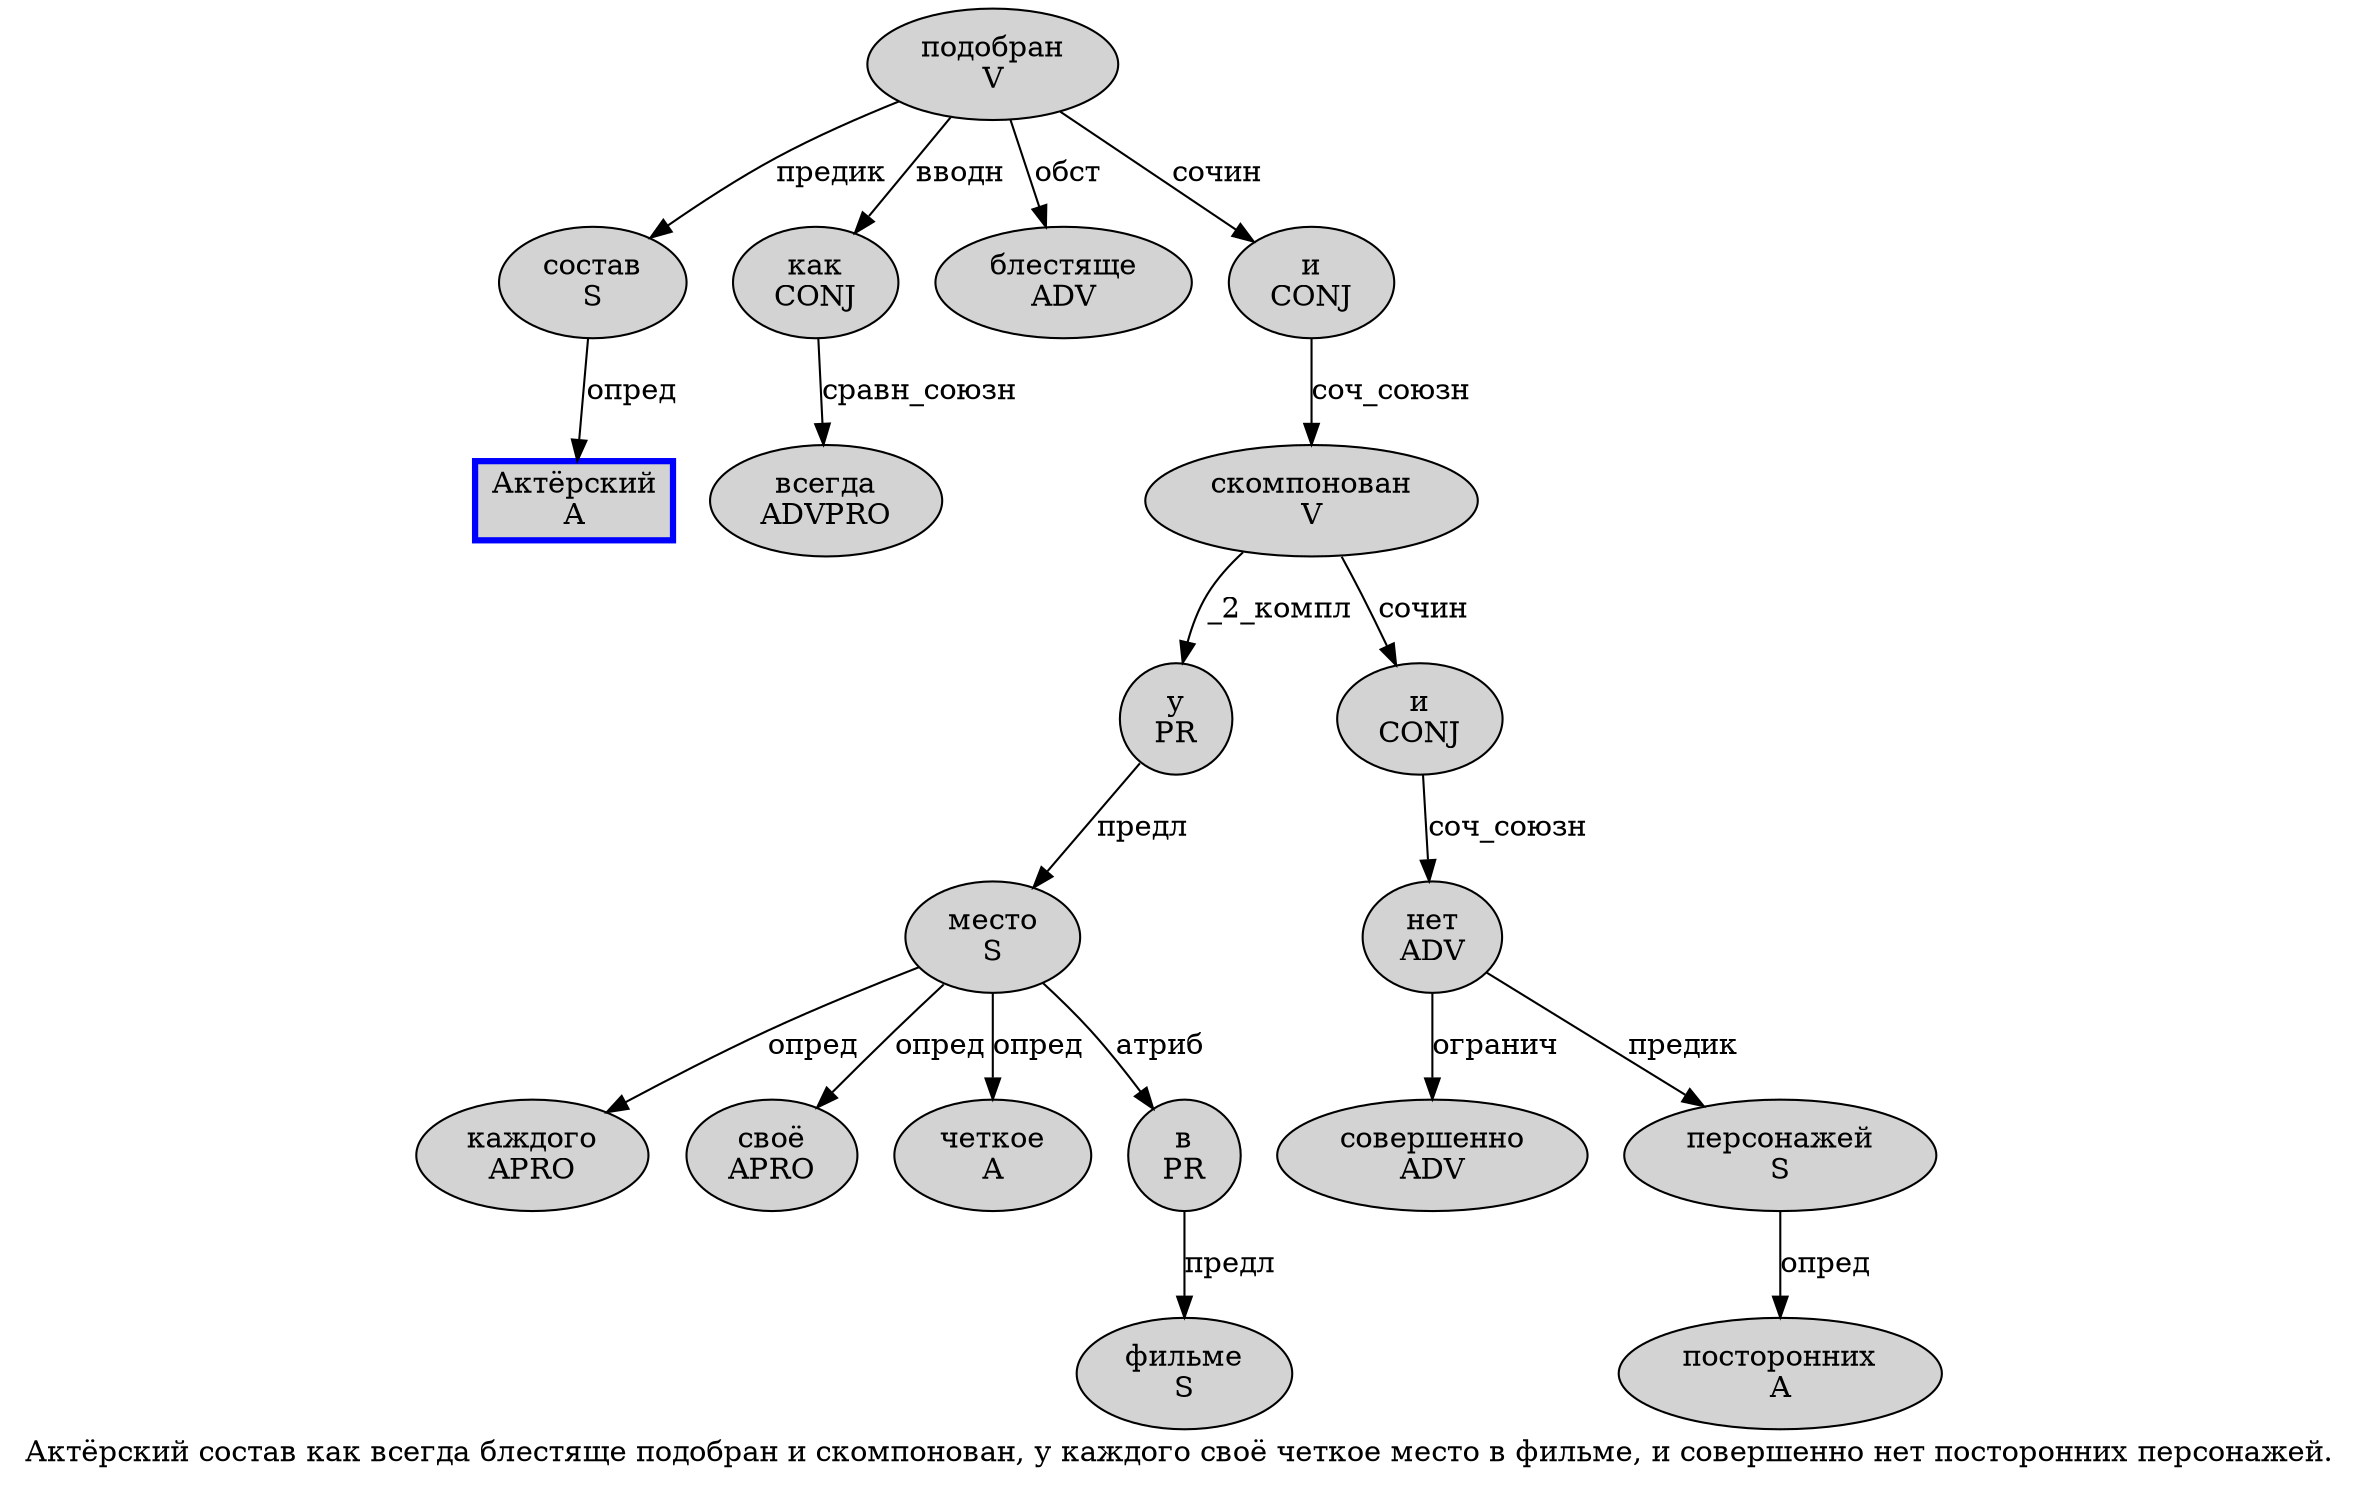 digraph SENTENCE_265 {
	graph [label="Актёрский состав как всегда блестяще подобран и скомпонован, у каждого своё четкое место в фильме, и совершенно нет посторонних персонажей."]
	node [style=filled]
		0 [label="Актёрский
A" color=blue fillcolor=lightgray penwidth=3 shape=box]
		1 [label="состав
S" color="" fillcolor=lightgray penwidth=1 shape=ellipse]
		2 [label="как
CONJ" color="" fillcolor=lightgray penwidth=1 shape=ellipse]
		3 [label="всегда
ADVPRO" color="" fillcolor=lightgray penwidth=1 shape=ellipse]
		4 [label="блестяще
ADV" color="" fillcolor=lightgray penwidth=1 shape=ellipse]
		5 [label="подобран
V" color="" fillcolor=lightgray penwidth=1 shape=ellipse]
		6 [label="и
CONJ" color="" fillcolor=lightgray penwidth=1 shape=ellipse]
		7 [label="скомпонован
V" color="" fillcolor=lightgray penwidth=1 shape=ellipse]
		9 [label="у
PR" color="" fillcolor=lightgray penwidth=1 shape=ellipse]
		10 [label="каждого
APRO" color="" fillcolor=lightgray penwidth=1 shape=ellipse]
		11 [label="своё
APRO" color="" fillcolor=lightgray penwidth=1 shape=ellipse]
		12 [label="четкое
A" color="" fillcolor=lightgray penwidth=1 shape=ellipse]
		13 [label="место
S" color="" fillcolor=lightgray penwidth=1 shape=ellipse]
		14 [label="в
PR" color="" fillcolor=lightgray penwidth=1 shape=ellipse]
		15 [label="фильме
S" color="" fillcolor=lightgray penwidth=1 shape=ellipse]
		17 [label="и
CONJ" color="" fillcolor=lightgray penwidth=1 shape=ellipse]
		18 [label="совершенно
ADV" color="" fillcolor=lightgray penwidth=1 shape=ellipse]
		19 [label="нет
ADV" color="" fillcolor=lightgray penwidth=1 shape=ellipse]
		20 [label="посторонних
A" color="" fillcolor=lightgray penwidth=1 shape=ellipse]
		21 [label="персонажей
S" color="" fillcolor=lightgray penwidth=1 shape=ellipse]
			7 -> 9 [label="_2_компл"]
			7 -> 17 [label="сочин"]
			19 -> 18 [label="огранич"]
			19 -> 21 [label="предик"]
			6 -> 7 [label="соч_союзн"]
			21 -> 20 [label="опред"]
			14 -> 15 [label="предл"]
			2 -> 3 [label="сравн_союзн"]
			9 -> 13 [label="предл"]
			13 -> 10 [label="опред"]
			13 -> 11 [label="опред"]
			13 -> 12 [label="опред"]
			13 -> 14 [label="атриб"]
			5 -> 1 [label="предик"]
			5 -> 2 [label="вводн"]
			5 -> 4 [label="обст"]
			5 -> 6 [label="сочин"]
			17 -> 19 [label="соч_союзн"]
			1 -> 0 [label="опред"]
}